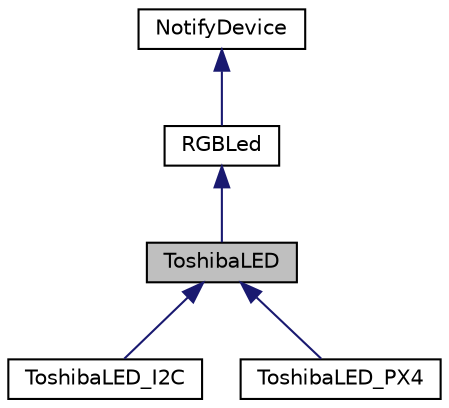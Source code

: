 digraph "ToshibaLED"
{
 // INTERACTIVE_SVG=YES
  edge [fontname="Helvetica",fontsize="10",labelfontname="Helvetica",labelfontsize="10"];
  node [fontname="Helvetica",fontsize="10",shape=record];
  Node1 [label="ToshibaLED",height=0.2,width=0.4,color="black", fillcolor="grey75", style="filled", fontcolor="black"];
  Node2 -> Node1 [dir="back",color="midnightblue",fontsize="10",style="solid",fontname="Helvetica"];
  Node2 [label="RGBLed",height=0.2,width=0.4,color="black", fillcolor="white", style="filled",URL="$classRGBLed.html"];
  Node3 -> Node2 [dir="back",color="midnightblue",fontsize="10",style="solid",fontname="Helvetica"];
  Node3 [label="NotifyDevice",height=0.2,width=0.4,color="black", fillcolor="white", style="filled",URL="$classNotifyDevice.html"];
  Node1 -> Node4 [dir="back",color="midnightblue",fontsize="10",style="solid",fontname="Helvetica"];
  Node4 [label="ToshibaLED_I2C",height=0.2,width=0.4,color="black", fillcolor="white", style="filled",URL="$classToshibaLED__I2C.html"];
  Node1 -> Node5 [dir="back",color="midnightblue",fontsize="10",style="solid",fontname="Helvetica"];
  Node5 [label="ToshibaLED_PX4",height=0.2,width=0.4,color="black", fillcolor="white", style="filled",URL="$classToshibaLED__PX4.html"];
}
